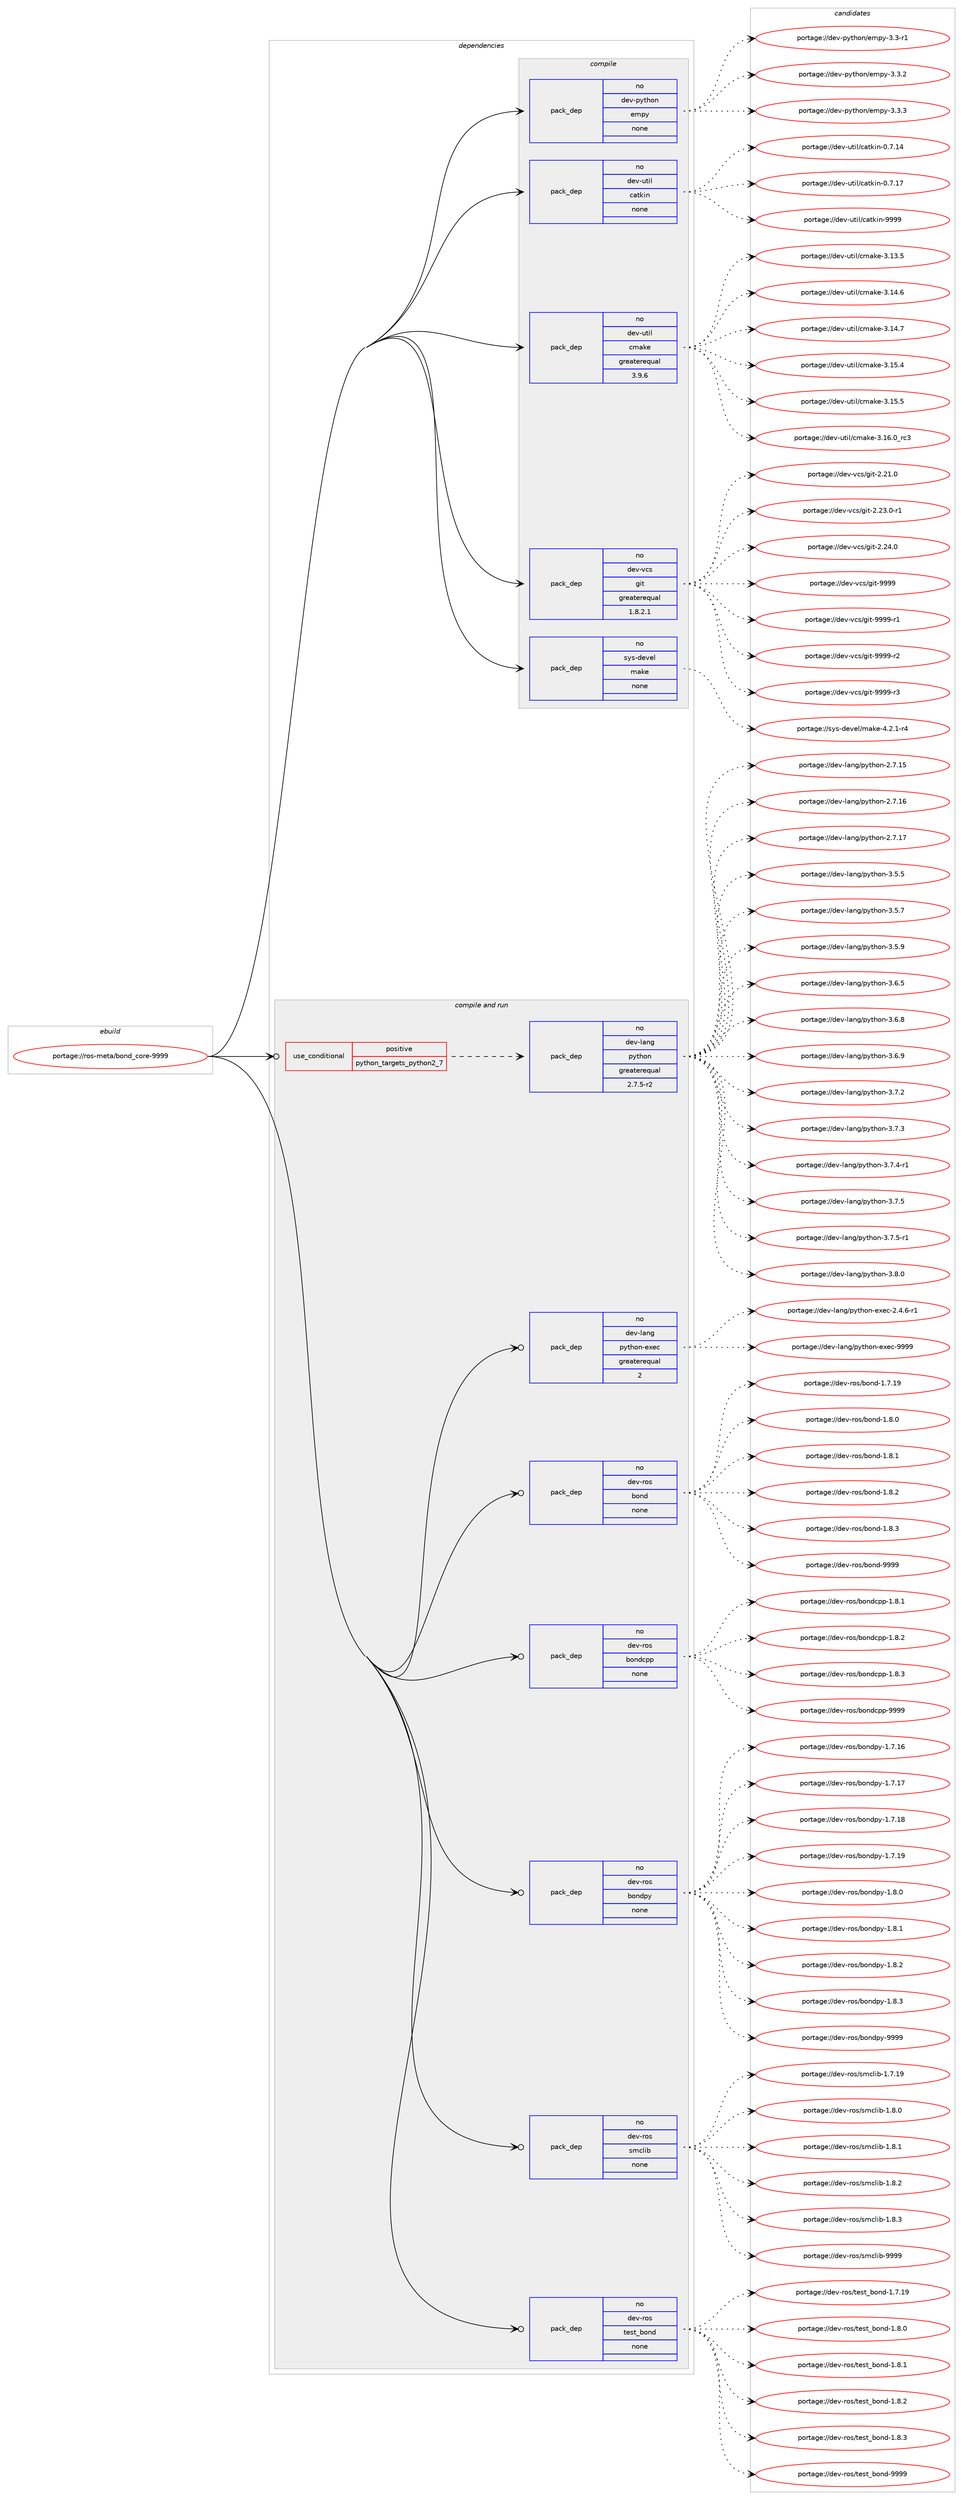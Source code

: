 digraph prolog {

# *************
# Graph options
# *************

newrank=true;
concentrate=true;
compound=true;
graph [rankdir=LR,fontname=Helvetica,fontsize=10,ranksep=1.5];#, ranksep=2.5, nodesep=0.2];
edge  [arrowhead=vee];
node  [fontname=Helvetica,fontsize=10];

# **********
# The ebuild
# **********

subgraph cluster_leftcol {
color=gray;
rank=same;
label=<<i>ebuild</i>>;
id [label="portage://ros-meta/bond_core-9999", color=red, width=4, href="../ros-meta/bond_core-9999.svg"];
}

# ****************
# The dependencies
# ****************

subgraph cluster_midcol {
color=gray;
label=<<i>dependencies</i>>;
subgraph cluster_compile {
fillcolor="#eeeeee";
style=filled;
label=<<i>compile</i>>;
subgraph pack277863 {
dependency379064 [label=<<TABLE BORDER="0" CELLBORDER="1" CELLSPACING="0" CELLPADDING="4" WIDTH="220"><TR><TD ROWSPAN="6" CELLPADDING="30">pack_dep</TD></TR><TR><TD WIDTH="110">no</TD></TR><TR><TD>dev-python</TD></TR><TR><TD>empy</TD></TR><TR><TD>none</TD></TR><TR><TD></TD></TR></TABLE>>, shape=none, color=blue];
}
id:e -> dependency379064:w [weight=20,style="solid",arrowhead="vee"];
subgraph pack277864 {
dependency379065 [label=<<TABLE BORDER="0" CELLBORDER="1" CELLSPACING="0" CELLPADDING="4" WIDTH="220"><TR><TD ROWSPAN="6" CELLPADDING="30">pack_dep</TD></TR><TR><TD WIDTH="110">no</TD></TR><TR><TD>dev-util</TD></TR><TR><TD>catkin</TD></TR><TR><TD>none</TD></TR><TR><TD></TD></TR></TABLE>>, shape=none, color=blue];
}
id:e -> dependency379065:w [weight=20,style="solid",arrowhead="vee"];
subgraph pack277865 {
dependency379066 [label=<<TABLE BORDER="0" CELLBORDER="1" CELLSPACING="0" CELLPADDING="4" WIDTH="220"><TR><TD ROWSPAN="6" CELLPADDING="30">pack_dep</TD></TR><TR><TD WIDTH="110">no</TD></TR><TR><TD>dev-util</TD></TR><TR><TD>cmake</TD></TR><TR><TD>greaterequal</TD></TR><TR><TD>3.9.6</TD></TR></TABLE>>, shape=none, color=blue];
}
id:e -> dependency379066:w [weight=20,style="solid",arrowhead="vee"];
subgraph pack277866 {
dependency379067 [label=<<TABLE BORDER="0" CELLBORDER="1" CELLSPACING="0" CELLPADDING="4" WIDTH="220"><TR><TD ROWSPAN="6" CELLPADDING="30">pack_dep</TD></TR><TR><TD WIDTH="110">no</TD></TR><TR><TD>dev-vcs</TD></TR><TR><TD>git</TD></TR><TR><TD>greaterequal</TD></TR><TR><TD>1.8.2.1</TD></TR></TABLE>>, shape=none, color=blue];
}
id:e -> dependency379067:w [weight=20,style="solid",arrowhead="vee"];
subgraph pack277867 {
dependency379068 [label=<<TABLE BORDER="0" CELLBORDER="1" CELLSPACING="0" CELLPADDING="4" WIDTH="220"><TR><TD ROWSPAN="6" CELLPADDING="30">pack_dep</TD></TR><TR><TD WIDTH="110">no</TD></TR><TR><TD>sys-devel</TD></TR><TR><TD>make</TD></TR><TR><TD>none</TD></TR><TR><TD></TD></TR></TABLE>>, shape=none, color=blue];
}
id:e -> dependency379068:w [weight=20,style="solid",arrowhead="vee"];
}
subgraph cluster_compileandrun {
fillcolor="#eeeeee";
style=filled;
label=<<i>compile and run</i>>;
subgraph cond94783 {
dependency379069 [label=<<TABLE BORDER="0" CELLBORDER="1" CELLSPACING="0" CELLPADDING="4"><TR><TD ROWSPAN="3" CELLPADDING="10">use_conditional</TD></TR><TR><TD>positive</TD></TR><TR><TD>python_targets_python2_7</TD></TR></TABLE>>, shape=none, color=red];
subgraph pack277868 {
dependency379070 [label=<<TABLE BORDER="0" CELLBORDER="1" CELLSPACING="0" CELLPADDING="4" WIDTH="220"><TR><TD ROWSPAN="6" CELLPADDING="30">pack_dep</TD></TR><TR><TD WIDTH="110">no</TD></TR><TR><TD>dev-lang</TD></TR><TR><TD>python</TD></TR><TR><TD>greaterequal</TD></TR><TR><TD>2.7.5-r2</TD></TR></TABLE>>, shape=none, color=blue];
}
dependency379069:e -> dependency379070:w [weight=20,style="dashed",arrowhead="vee"];
}
id:e -> dependency379069:w [weight=20,style="solid",arrowhead="odotvee"];
subgraph pack277869 {
dependency379071 [label=<<TABLE BORDER="0" CELLBORDER="1" CELLSPACING="0" CELLPADDING="4" WIDTH="220"><TR><TD ROWSPAN="6" CELLPADDING="30">pack_dep</TD></TR><TR><TD WIDTH="110">no</TD></TR><TR><TD>dev-lang</TD></TR><TR><TD>python-exec</TD></TR><TR><TD>greaterequal</TD></TR><TR><TD>2</TD></TR></TABLE>>, shape=none, color=blue];
}
id:e -> dependency379071:w [weight=20,style="solid",arrowhead="odotvee"];
subgraph pack277870 {
dependency379072 [label=<<TABLE BORDER="0" CELLBORDER="1" CELLSPACING="0" CELLPADDING="4" WIDTH="220"><TR><TD ROWSPAN="6" CELLPADDING="30">pack_dep</TD></TR><TR><TD WIDTH="110">no</TD></TR><TR><TD>dev-ros</TD></TR><TR><TD>bond</TD></TR><TR><TD>none</TD></TR><TR><TD></TD></TR></TABLE>>, shape=none, color=blue];
}
id:e -> dependency379072:w [weight=20,style="solid",arrowhead="odotvee"];
subgraph pack277871 {
dependency379073 [label=<<TABLE BORDER="0" CELLBORDER="1" CELLSPACING="0" CELLPADDING="4" WIDTH="220"><TR><TD ROWSPAN="6" CELLPADDING="30">pack_dep</TD></TR><TR><TD WIDTH="110">no</TD></TR><TR><TD>dev-ros</TD></TR><TR><TD>bondcpp</TD></TR><TR><TD>none</TD></TR><TR><TD></TD></TR></TABLE>>, shape=none, color=blue];
}
id:e -> dependency379073:w [weight=20,style="solid",arrowhead="odotvee"];
subgraph pack277872 {
dependency379074 [label=<<TABLE BORDER="0" CELLBORDER="1" CELLSPACING="0" CELLPADDING="4" WIDTH="220"><TR><TD ROWSPAN="6" CELLPADDING="30">pack_dep</TD></TR><TR><TD WIDTH="110">no</TD></TR><TR><TD>dev-ros</TD></TR><TR><TD>bondpy</TD></TR><TR><TD>none</TD></TR><TR><TD></TD></TR></TABLE>>, shape=none, color=blue];
}
id:e -> dependency379074:w [weight=20,style="solid",arrowhead="odotvee"];
subgraph pack277873 {
dependency379075 [label=<<TABLE BORDER="0" CELLBORDER="1" CELLSPACING="0" CELLPADDING="4" WIDTH="220"><TR><TD ROWSPAN="6" CELLPADDING="30">pack_dep</TD></TR><TR><TD WIDTH="110">no</TD></TR><TR><TD>dev-ros</TD></TR><TR><TD>smclib</TD></TR><TR><TD>none</TD></TR><TR><TD></TD></TR></TABLE>>, shape=none, color=blue];
}
id:e -> dependency379075:w [weight=20,style="solid",arrowhead="odotvee"];
subgraph pack277874 {
dependency379076 [label=<<TABLE BORDER="0" CELLBORDER="1" CELLSPACING="0" CELLPADDING="4" WIDTH="220"><TR><TD ROWSPAN="6" CELLPADDING="30">pack_dep</TD></TR><TR><TD WIDTH="110">no</TD></TR><TR><TD>dev-ros</TD></TR><TR><TD>test_bond</TD></TR><TR><TD>none</TD></TR><TR><TD></TD></TR></TABLE>>, shape=none, color=blue];
}
id:e -> dependency379076:w [weight=20,style="solid",arrowhead="odotvee"];
}
subgraph cluster_run {
fillcolor="#eeeeee";
style=filled;
label=<<i>run</i>>;
}
}

# **************
# The candidates
# **************

subgraph cluster_choices {
rank=same;
color=gray;
label=<<i>candidates</i>>;

subgraph choice277863 {
color=black;
nodesep=1;
choiceportage1001011184511212111610411111047101109112121455146514511449 [label="portage://dev-python/empy-3.3-r1", color=red, width=4,href="../dev-python/empy-3.3-r1.svg"];
choiceportage1001011184511212111610411111047101109112121455146514650 [label="portage://dev-python/empy-3.3.2", color=red, width=4,href="../dev-python/empy-3.3.2.svg"];
choiceportage1001011184511212111610411111047101109112121455146514651 [label="portage://dev-python/empy-3.3.3", color=red, width=4,href="../dev-python/empy-3.3.3.svg"];
dependency379064:e -> choiceportage1001011184511212111610411111047101109112121455146514511449:w [style=dotted,weight="100"];
dependency379064:e -> choiceportage1001011184511212111610411111047101109112121455146514650:w [style=dotted,weight="100"];
dependency379064:e -> choiceportage1001011184511212111610411111047101109112121455146514651:w [style=dotted,weight="100"];
}
subgraph choice277864 {
color=black;
nodesep=1;
choiceportage1001011184511711610510847999711610710511045484655464952 [label="portage://dev-util/catkin-0.7.14", color=red, width=4,href="../dev-util/catkin-0.7.14.svg"];
choiceportage1001011184511711610510847999711610710511045484655464955 [label="portage://dev-util/catkin-0.7.17", color=red, width=4,href="../dev-util/catkin-0.7.17.svg"];
choiceportage100101118451171161051084799971161071051104557575757 [label="portage://dev-util/catkin-9999", color=red, width=4,href="../dev-util/catkin-9999.svg"];
dependency379065:e -> choiceportage1001011184511711610510847999711610710511045484655464952:w [style=dotted,weight="100"];
dependency379065:e -> choiceportage1001011184511711610510847999711610710511045484655464955:w [style=dotted,weight="100"];
dependency379065:e -> choiceportage100101118451171161051084799971161071051104557575757:w [style=dotted,weight="100"];
}
subgraph choice277865 {
color=black;
nodesep=1;
choiceportage1001011184511711610510847991099710710145514649514653 [label="portage://dev-util/cmake-3.13.5", color=red, width=4,href="../dev-util/cmake-3.13.5.svg"];
choiceportage1001011184511711610510847991099710710145514649524654 [label="portage://dev-util/cmake-3.14.6", color=red, width=4,href="../dev-util/cmake-3.14.6.svg"];
choiceportage1001011184511711610510847991099710710145514649524655 [label="portage://dev-util/cmake-3.14.7", color=red, width=4,href="../dev-util/cmake-3.14.7.svg"];
choiceportage1001011184511711610510847991099710710145514649534652 [label="portage://dev-util/cmake-3.15.4", color=red, width=4,href="../dev-util/cmake-3.15.4.svg"];
choiceportage1001011184511711610510847991099710710145514649534653 [label="portage://dev-util/cmake-3.15.5", color=red, width=4,href="../dev-util/cmake-3.15.5.svg"];
choiceportage1001011184511711610510847991099710710145514649544648951149951 [label="portage://dev-util/cmake-3.16.0_rc3", color=red, width=4,href="../dev-util/cmake-3.16.0_rc3.svg"];
dependency379066:e -> choiceportage1001011184511711610510847991099710710145514649514653:w [style=dotted,weight="100"];
dependency379066:e -> choiceportage1001011184511711610510847991099710710145514649524654:w [style=dotted,weight="100"];
dependency379066:e -> choiceportage1001011184511711610510847991099710710145514649524655:w [style=dotted,weight="100"];
dependency379066:e -> choiceportage1001011184511711610510847991099710710145514649534652:w [style=dotted,weight="100"];
dependency379066:e -> choiceportage1001011184511711610510847991099710710145514649534653:w [style=dotted,weight="100"];
dependency379066:e -> choiceportage1001011184511711610510847991099710710145514649544648951149951:w [style=dotted,weight="100"];
}
subgraph choice277866 {
color=black;
nodesep=1;
choiceportage10010111845118991154710310511645504650494648 [label="portage://dev-vcs/git-2.21.0", color=red, width=4,href="../dev-vcs/git-2.21.0.svg"];
choiceportage100101118451189911547103105116455046505146484511449 [label="portage://dev-vcs/git-2.23.0-r1", color=red, width=4,href="../dev-vcs/git-2.23.0-r1.svg"];
choiceportage10010111845118991154710310511645504650524648 [label="portage://dev-vcs/git-2.24.0", color=red, width=4,href="../dev-vcs/git-2.24.0.svg"];
choiceportage1001011184511899115471031051164557575757 [label="portage://dev-vcs/git-9999", color=red, width=4,href="../dev-vcs/git-9999.svg"];
choiceportage10010111845118991154710310511645575757574511449 [label="portage://dev-vcs/git-9999-r1", color=red, width=4,href="../dev-vcs/git-9999-r1.svg"];
choiceportage10010111845118991154710310511645575757574511450 [label="portage://dev-vcs/git-9999-r2", color=red, width=4,href="../dev-vcs/git-9999-r2.svg"];
choiceportage10010111845118991154710310511645575757574511451 [label="portage://dev-vcs/git-9999-r3", color=red, width=4,href="../dev-vcs/git-9999-r3.svg"];
dependency379067:e -> choiceportage10010111845118991154710310511645504650494648:w [style=dotted,weight="100"];
dependency379067:e -> choiceportage100101118451189911547103105116455046505146484511449:w [style=dotted,weight="100"];
dependency379067:e -> choiceportage10010111845118991154710310511645504650524648:w [style=dotted,weight="100"];
dependency379067:e -> choiceportage1001011184511899115471031051164557575757:w [style=dotted,weight="100"];
dependency379067:e -> choiceportage10010111845118991154710310511645575757574511449:w [style=dotted,weight="100"];
dependency379067:e -> choiceportage10010111845118991154710310511645575757574511450:w [style=dotted,weight="100"];
dependency379067:e -> choiceportage10010111845118991154710310511645575757574511451:w [style=dotted,weight="100"];
}
subgraph choice277867 {
color=black;
nodesep=1;
choiceportage1151211154510010111810110847109971071014552465046494511452 [label="portage://sys-devel/make-4.2.1-r4", color=red, width=4,href="../sys-devel/make-4.2.1-r4.svg"];
dependency379068:e -> choiceportage1151211154510010111810110847109971071014552465046494511452:w [style=dotted,weight="100"];
}
subgraph choice277868 {
color=black;
nodesep=1;
choiceportage10010111845108971101034711212111610411111045504655464953 [label="portage://dev-lang/python-2.7.15", color=red, width=4,href="../dev-lang/python-2.7.15.svg"];
choiceportage10010111845108971101034711212111610411111045504655464954 [label="portage://dev-lang/python-2.7.16", color=red, width=4,href="../dev-lang/python-2.7.16.svg"];
choiceportage10010111845108971101034711212111610411111045504655464955 [label="portage://dev-lang/python-2.7.17", color=red, width=4,href="../dev-lang/python-2.7.17.svg"];
choiceportage100101118451089711010347112121116104111110455146534653 [label="portage://dev-lang/python-3.5.5", color=red, width=4,href="../dev-lang/python-3.5.5.svg"];
choiceportage100101118451089711010347112121116104111110455146534655 [label="portage://dev-lang/python-3.5.7", color=red, width=4,href="../dev-lang/python-3.5.7.svg"];
choiceportage100101118451089711010347112121116104111110455146534657 [label="portage://dev-lang/python-3.5.9", color=red, width=4,href="../dev-lang/python-3.5.9.svg"];
choiceportage100101118451089711010347112121116104111110455146544653 [label="portage://dev-lang/python-3.6.5", color=red, width=4,href="../dev-lang/python-3.6.5.svg"];
choiceportage100101118451089711010347112121116104111110455146544656 [label="portage://dev-lang/python-3.6.8", color=red, width=4,href="../dev-lang/python-3.6.8.svg"];
choiceportage100101118451089711010347112121116104111110455146544657 [label="portage://dev-lang/python-3.6.9", color=red, width=4,href="../dev-lang/python-3.6.9.svg"];
choiceportage100101118451089711010347112121116104111110455146554650 [label="portage://dev-lang/python-3.7.2", color=red, width=4,href="../dev-lang/python-3.7.2.svg"];
choiceportage100101118451089711010347112121116104111110455146554651 [label="portage://dev-lang/python-3.7.3", color=red, width=4,href="../dev-lang/python-3.7.3.svg"];
choiceportage1001011184510897110103471121211161041111104551465546524511449 [label="portage://dev-lang/python-3.7.4-r1", color=red, width=4,href="../dev-lang/python-3.7.4-r1.svg"];
choiceportage100101118451089711010347112121116104111110455146554653 [label="portage://dev-lang/python-3.7.5", color=red, width=4,href="../dev-lang/python-3.7.5.svg"];
choiceportage1001011184510897110103471121211161041111104551465546534511449 [label="portage://dev-lang/python-3.7.5-r1", color=red, width=4,href="../dev-lang/python-3.7.5-r1.svg"];
choiceportage100101118451089711010347112121116104111110455146564648 [label="portage://dev-lang/python-3.8.0", color=red, width=4,href="../dev-lang/python-3.8.0.svg"];
dependency379070:e -> choiceportage10010111845108971101034711212111610411111045504655464953:w [style=dotted,weight="100"];
dependency379070:e -> choiceportage10010111845108971101034711212111610411111045504655464954:w [style=dotted,weight="100"];
dependency379070:e -> choiceportage10010111845108971101034711212111610411111045504655464955:w [style=dotted,weight="100"];
dependency379070:e -> choiceportage100101118451089711010347112121116104111110455146534653:w [style=dotted,weight="100"];
dependency379070:e -> choiceportage100101118451089711010347112121116104111110455146534655:w [style=dotted,weight="100"];
dependency379070:e -> choiceportage100101118451089711010347112121116104111110455146534657:w [style=dotted,weight="100"];
dependency379070:e -> choiceportage100101118451089711010347112121116104111110455146544653:w [style=dotted,weight="100"];
dependency379070:e -> choiceportage100101118451089711010347112121116104111110455146544656:w [style=dotted,weight="100"];
dependency379070:e -> choiceportage100101118451089711010347112121116104111110455146544657:w [style=dotted,weight="100"];
dependency379070:e -> choiceportage100101118451089711010347112121116104111110455146554650:w [style=dotted,weight="100"];
dependency379070:e -> choiceportage100101118451089711010347112121116104111110455146554651:w [style=dotted,weight="100"];
dependency379070:e -> choiceportage1001011184510897110103471121211161041111104551465546524511449:w [style=dotted,weight="100"];
dependency379070:e -> choiceportage100101118451089711010347112121116104111110455146554653:w [style=dotted,weight="100"];
dependency379070:e -> choiceportage1001011184510897110103471121211161041111104551465546534511449:w [style=dotted,weight="100"];
dependency379070:e -> choiceportage100101118451089711010347112121116104111110455146564648:w [style=dotted,weight="100"];
}
subgraph choice277869 {
color=black;
nodesep=1;
choiceportage10010111845108971101034711212111610411111045101120101994550465246544511449 [label="portage://dev-lang/python-exec-2.4.6-r1", color=red, width=4,href="../dev-lang/python-exec-2.4.6-r1.svg"];
choiceportage10010111845108971101034711212111610411111045101120101994557575757 [label="portage://dev-lang/python-exec-9999", color=red, width=4,href="../dev-lang/python-exec-9999.svg"];
dependency379071:e -> choiceportage10010111845108971101034711212111610411111045101120101994550465246544511449:w [style=dotted,weight="100"];
dependency379071:e -> choiceportage10010111845108971101034711212111610411111045101120101994557575757:w [style=dotted,weight="100"];
}
subgraph choice277870 {
color=black;
nodesep=1;
choiceportage10010111845114111115479811111010045494655464957 [label="portage://dev-ros/bond-1.7.19", color=red, width=4,href="../dev-ros/bond-1.7.19.svg"];
choiceportage100101118451141111154798111110100454946564648 [label="portage://dev-ros/bond-1.8.0", color=red, width=4,href="../dev-ros/bond-1.8.0.svg"];
choiceportage100101118451141111154798111110100454946564649 [label="portage://dev-ros/bond-1.8.1", color=red, width=4,href="../dev-ros/bond-1.8.1.svg"];
choiceportage100101118451141111154798111110100454946564650 [label="portage://dev-ros/bond-1.8.2", color=red, width=4,href="../dev-ros/bond-1.8.2.svg"];
choiceportage100101118451141111154798111110100454946564651 [label="portage://dev-ros/bond-1.8.3", color=red, width=4,href="../dev-ros/bond-1.8.3.svg"];
choiceportage1001011184511411111547981111101004557575757 [label="portage://dev-ros/bond-9999", color=red, width=4,href="../dev-ros/bond-9999.svg"];
dependency379072:e -> choiceportage10010111845114111115479811111010045494655464957:w [style=dotted,weight="100"];
dependency379072:e -> choiceportage100101118451141111154798111110100454946564648:w [style=dotted,weight="100"];
dependency379072:e -> choiceportage100101118451141111154798111110100454946564649:w [style=dotted,weight="100"];
dependency379072:e -> choiceportage100101118451141111154798111110100454946564650:w [style=dotted,weight="100"];
dependency379072:e -> choiceportage100101118451141111154798111110100454946564651:w [style=dotted,weight="100"];
dependency379072:e -> choiceportage1001011184511411111547981111101004557575757:w [style=dotted,weight="100"];
}
subgraph choice277871 {
color=black;
nodesep=1;
choiceportage10010111845114111115479811111010099112112454946564649 [label="portage://dev-ros/bondcpp-1.8.1", color=red, width=4,href="../dev-ros/bondcpp-1.8.1.svg"];
choiceportage10010111845114111115479811111010099112112454946564650 [label="portage://dev-ros/bondcpp-1.8.2", color=red, width=4,href="../dev-ros/bondcpp-1.8.2.svg"];
choiceportage10010111845114111115479811111010099112112454946564651 [label="portage://dev-ros/bondcpp-1.8.3", color=red, width=4,href="../dev-ros/bondcpp-1.8.3.svg"];
choiceportage100101118451141111154798111110100991121124557575757 [label="portage://dev-ros/bondcpp-9999", color=red, width=4,href="../dev-ros/bondcpp-9999.svg"];
dependency379073:e -> choiceportage10010111845114111115479811111010099112112454946564649:w [style=dotted,weight="100"];
dependency379073:e -> choiceportage10010111845114111115479811111010099112112454946564650:w [style=dotted,weight="100"];
dependency379073:e -> choiceportage10010111845114111115479811111010099112112454946564651:w [style=dotted,weight="100"];
dependency379073:e -> choiceportage100101118451141111154798111110100991121124557575757:w [style=dotted,weight="100"];
}
subgraph choice277872 {
color=black;
nodesep=1;
choiceportage10010111845114111115479811111010011212145494655464954 [label="portage://dev-ros/bondpy-1.7.16", color=red, width=4,href="../dev-ros/bondpy-1.7.16.svg"];
choiceportage10010111845114111115479811111010011212145494655464955 [label="portage://dev-ros/bondpy-1.7.17", color=red, width=4,href="../dev-ros/bondpy-1.7.17.svg"];
choiceportage10010111845114111115479811111010011212145494655464956 [label="portage://dev-ros/bondpy-1.7.18", color=red, width=4,href="../dev-ros/bondpy-1.7.18.svg"];
choiceportage10010111845114111115479811111010011212145494655464957 [label="portage://dev-ros/bondpy-1.7.19", color=red, width=4,href="../dev-ros/bondpy-1.7.19.svg"];
choiceportage100101118451141111154798111110100112121454946564648 [label="portage://dev-ros/bondpy-1.8.0", color=red, width=4,href="../dev-ros/bondpy-1.8.0.svg"];
choiceportage100101118451141111154798111110100112121454946564649 [label="portage://dev-ros/bondpy-1.8.1", color=red, width=4,href="../dev-ros/bondpy-1.8.1.svg"];
choiceportage100101118451141111154798111110100112121454946564650 [label="portage://dev-ros/bondpy-1.8.2", color=red, width=4,href="../dev-ros/bondpy-1.8.2.svg"];
choiceportage100101118451141111154798111110100112121454946564651 [label="portage://dev-ros/bondpy-1.8.3", color=red, width=4,href="../dev-ros/bondpy-1.8.3.svg"];
choiceportage1001011184511411111547981111101001121214557575757 [label="portage://dev-ros/bondpy-9999", color=red, width=4,href="../dev-ros/bondpy-9999.svg"];
dependency379074:e -> choiceportage10010111845114111115479811111010011212145494655464954:w [style=dotted,weight="100"];
dependency379074:e -> choiceportage10010111845114111115479811111010011212145494655464955:w [style=dotted,weight="100"];
dependency379074:e -> choiceportage10010111845114111115479811111010011212145494655464956:w [style=dotted,weight="100"];
dependency379074:e -> choiceportage10010111845114111115479811111010011212145494655464957:w [style=dotted,weight="100"];
dependency379074:e -> choiceportage100101118451141111154798111110100112121454946564648:w [style=dotted,weight="100"];
dependency379074:e -> choiceportage100101118451141111154798111110100112121454946564649:w [style=dotted,weight="100"];
dependency379074:e -> choiceportage100101118451141111154798111110100112121454946564650:w [style=dotted,weight="100"];
dependency379074:e -> choiceportage100101118451141111154798111110100112121454946564651:w [style=dotted,weight="100"];
dependency379074:e -> choiceportage1001011184511411111547981111101001121214557575757:w [style=dotted,weight="100"];
}
subgraph choice277873 {
color=black;
nodesep=1;
choiceportage1001011184511411111547115109991081059845494655464957 [label="portage://dev-ros/smclib-1.7.19", color=red, width=4,href="../dev-ros/smclib-1.7.19.svg"];
choiceportage10010111845114111115471151099910810598454946564648 [label="portage://dev-ros/smclib-1.8.0", color=red, width=4,href="../dev-ros/smclib-1.8.0.svg"];
choiceportage10010111845114111115471151099910810598454946564649 [label="portage://dev-ros/smclib-1.8.1", color=red, width=4,href="../dev-ros/smclib-1.8.1.svg"];
choiceportage10010111845114111115471151099910810598454946564650 [label="portage://dev-ros/smclib-1.8.2", color=red, width=4,href="../dev-ros/smclib-1.8.2.svg"];
choiceportage10010111845114111115471151099910810598454946564651 [label="portage://dev-ros/smclib-1.8.3", color=red, width=4,href="../dev-ros/smclib-1.8.3.svg"];
choiceportage100101118451141111154711510999108105984557575757 [label="portage://dev-ros/smclib-9999", color=red, width=4,href="../dev-ros/smclib-9999.svg"];
dependency379075:e -> choiceportage1001011184511411111547115109991081059845494655464957:w [style=dotted,weight="100"];
dependency379075:e -> choiceportage10010111845114111115471151099910810598454946564648:w [style=dotted,weight="100"];
dependency379075:e -> choiceportage10010111845114111115471151099910810598454946564649:w [style=dotted,weight="100"];
dependency379075:e -> choiceportage10010111845114111115471151099910810598454946564650:w [style=dotted,weight="100"];
dependency379075:e -> choiceportage10010111845114111115471151099910810598454946564651:w [style=dotted,weight="100"];
dependency379075:e -> choiceportage100101118451141111154711510999108105984557575757:w [style=dotted,weight="100"];
}
subgraph choice277874 {
color=black;
nodesep=1;
choiceportage1001011184511411111547116101115116959811111010045494655464957 [label="portage://dev-ros/test_bond-1.7.19", color=red, width=4,href="../dev-ros/test_bond-1.7.19.svg"];
choiceportage10010111845114111115471161011151169598111110100454946564648 [label="portage://dev-ros/test_bond-1.8.0", color=red, width=4,href="../dev-ros/test_bond-1.8.0.svg"];
choiceportage10010111845114111115471161011151169598111110100454946564649 [label="portage://dev-ros/test_bond-1.8.1", color=red, width=4,href="../dev-ros/test_bond-1.8.1.svg"];
choiceportage10010111845114111115471161011151169598111110100454946564650 [label="portage://dev-ros/test_bond-1.8.2", color=red, width=4,href="../dev-ros/test_bond-1.8.2.svg"];
choiceportage10010111845114111115471161011151169598111110100454946564651 [label="portage://dev-ros/test_bond-1.8.3", color=red, width=4,href="../dev-ros/test_bond-1.8.3.svg"];
choiceportage100101118451141111154711610111511695981111101004557575757 [label="portage://dev-ros/test_bond-9999", color=red, width=4,href="../dev-ros/test_bond-9999.svg"];
dependency379076:e -> choiceportage1001011184511411111547116101115116959811111010045494655464957:w [style=dotted,weight="100"];
dependency379076:e -> choiceportage10010111845114111115471161011151169598111110100454946564648:w [style=dotted,weight="100"];
dependency379076:e -> choiceportage10010111845114111115471161011151169598111110100454946564649:w [style=dotted,weight="100"];
dependency379076:e -> choiceportage10010111845114111115471161011151169598111110100454946564650:w [style=dotted,weight="100"];
dependency379076:e -> choiceportage10010111845114111115471161011151169598111110100454946564651:w [style=dotted,weight="100"];
dependency379076:e -> choiceportage100101118451141111154711610111511695981111101004557575757:w [style=dotted,weight="100"];
}
}

}
